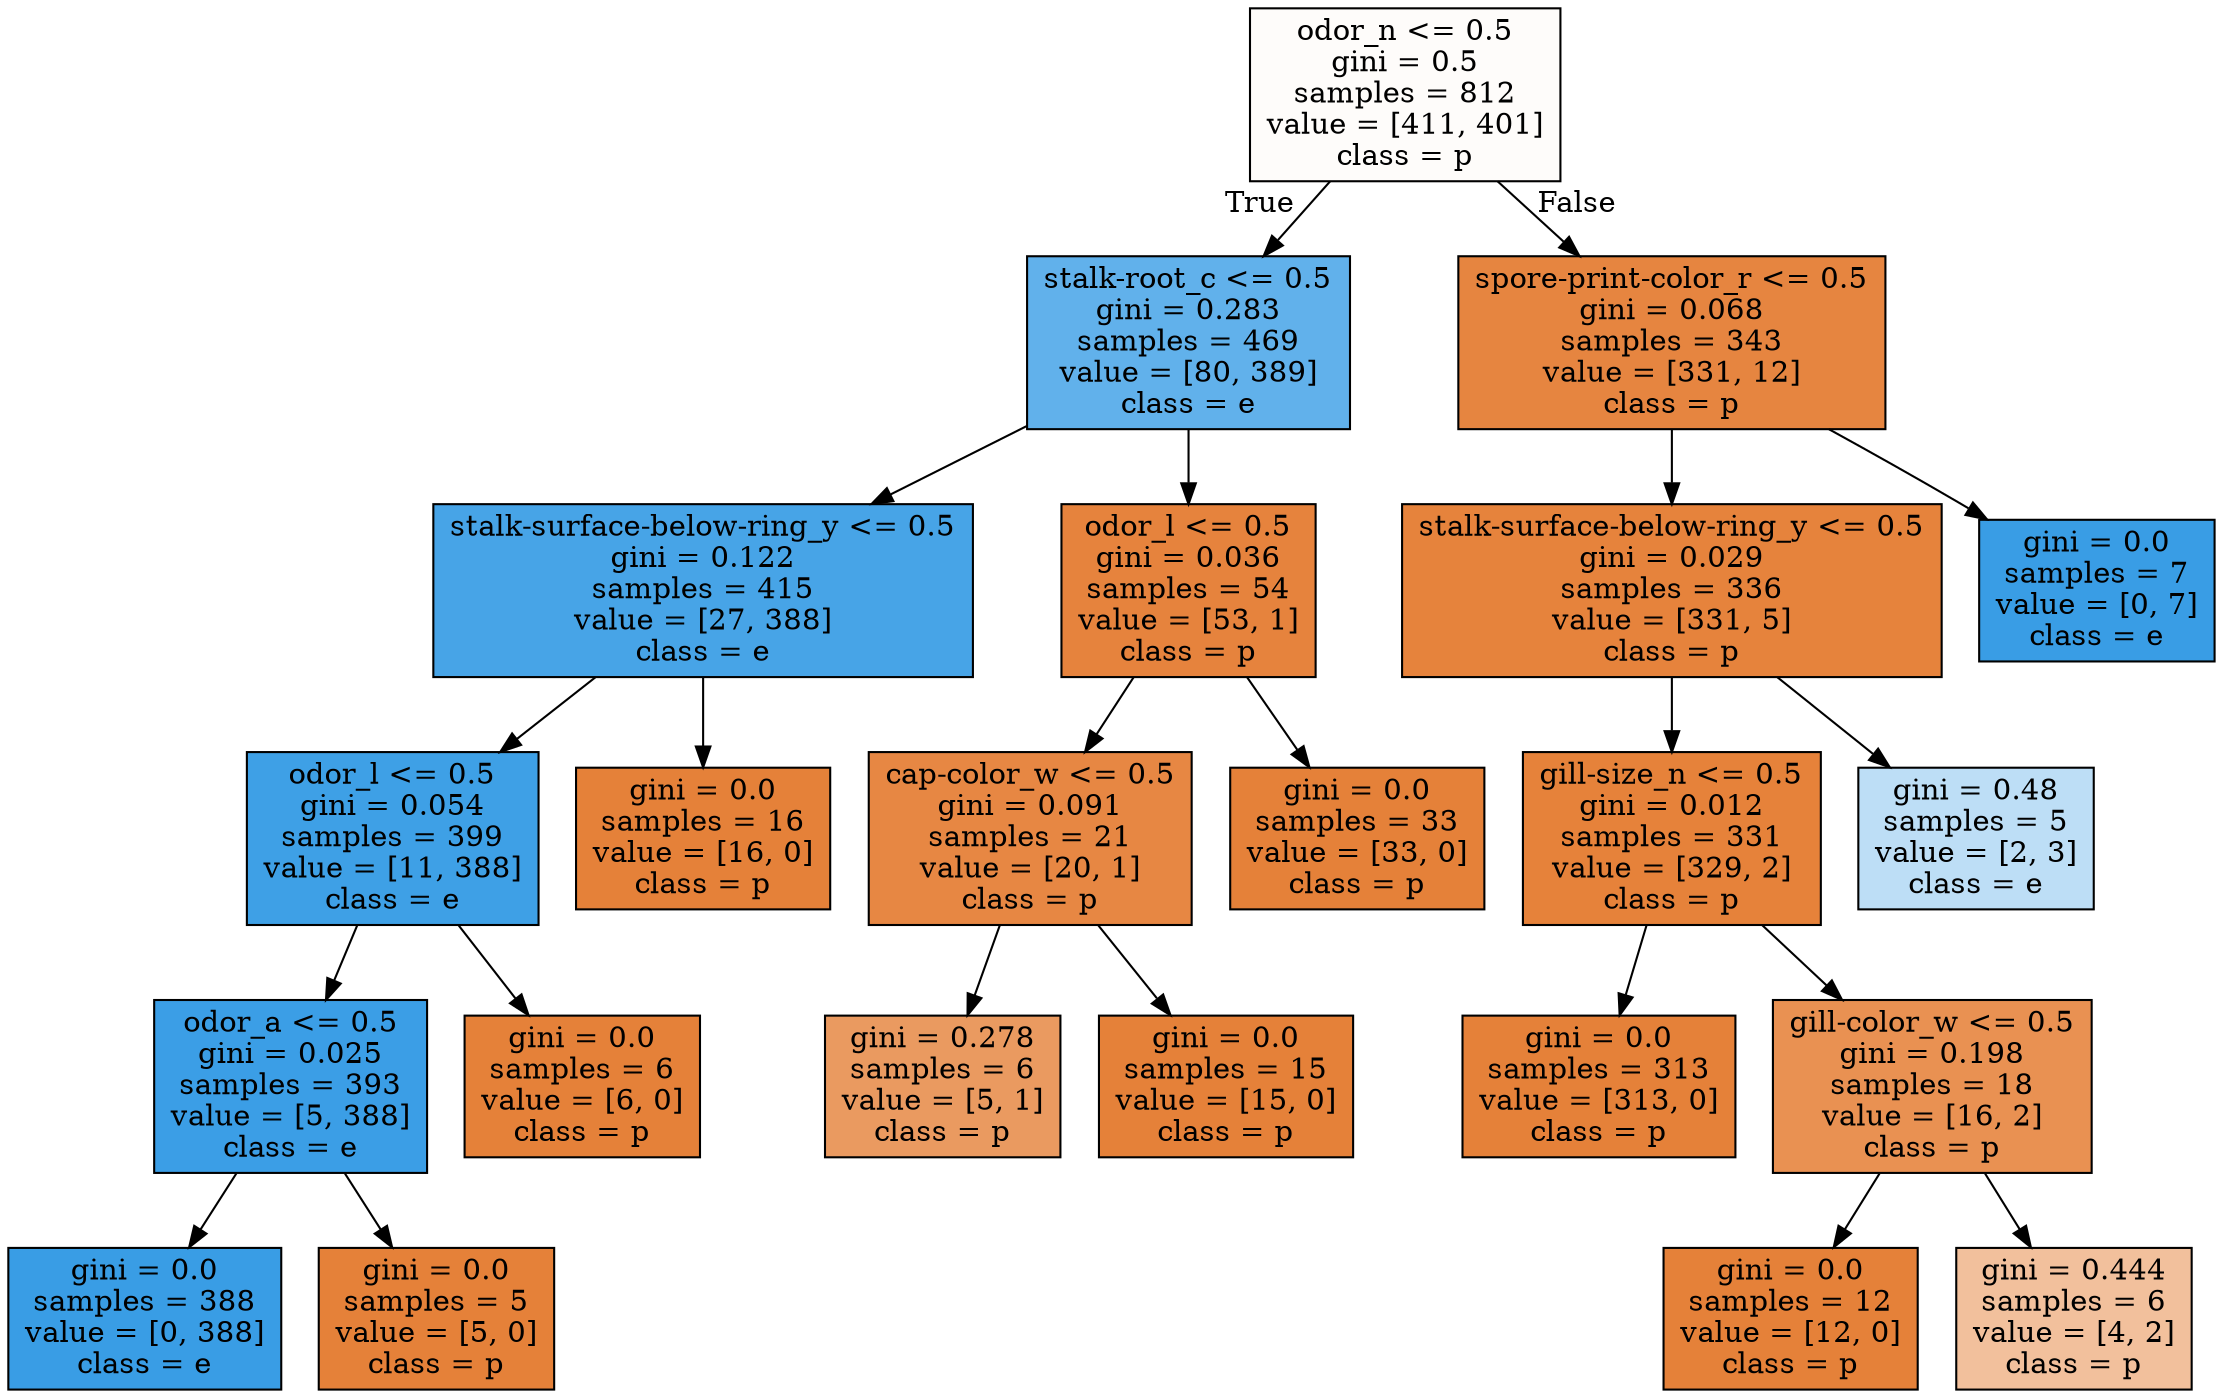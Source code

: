 digraph Tree {
node [shape=box, style="filled", color="black"] ;
0 [label="odor_n <= 0.5\ngini = 0.5\nsamples = 812\nvalue = [411, 401]\nclass = p", fillcolor="#e5813906"] ;
1 [label="stalk-root_c <= 0.5\ngini = 0.283\nsamples = 469\nvalue = [80, 389]\nclass = e", fillcolor="#399de5cb"] ;
0 -> 1 [labeldistance=2.5, labelangle=45, headlabel="True"] ;
2 [label="stalk-surface-below-ring_y <= 0.5\ngini = 0.122\nsamples = 415\nvalue = [27, 388]\nclass = e", fillcolor="#399de5ed"] ;
1 -> 2 ;
3 [label="odor_l <= 0.5\ngini = 0.054\nsamples = 399\nvalue = [11, 388]\nclass = e", fillcolor="#399de5f8"] ;
2 -> 3 ;
4 [label="odor_a <= 0.5\ngini = 0.025\nsamples = 393\nvalue = [5, 388]\nclass = e", fillcolor="#399de5fc"] ;
3 -> 4 ;
5 [label="gini = 0.0\nsamples = 388\nvalue = [0, 388]\nclass = e", fillcolor="#399de5ff"] ;
4 -> 5 ;
6 [label="gini = 0.0\nsamples = 5\nvalue = [5, 0]\nclass = p", fillcolor="#e58139ff"] ;
4 -> 6 ;
7 [label="gini = 0.0\nsamples = 6\nvalue = [6, 0]\nclass = p", fillcolor="#e58139ff"] ;
3 -> 7 ;
8 [label="gini = 0.0\nsamples = 16\nvalue = [16, 0]\nclass = p", fillcolor="#e58139ff"] ;
2 -> 8 ;
9 [label="odor_l <= 0.5\ngini = 0.036\nsamples = 54\nvalue = [53, 1]\nclass = p", fillcolor="#e58139fa"] ;
1 -> 9 ;
10 [label="cap-color_w <= 0.5\ngini = 0.091\nsamples = 21\nvalue = [20, 1]\nclass = p", fillcolor="#e58139f2"] ;
9 -> 10 ;
11 [label="gini = 0.278\nsamples = 6\nvalue = [5, 1]\nclass = p", fillcolor="#e58139cc"] ;
10 -> 11 ;
12 [label="gini = 0.0\nsamples = 15\nvalue = [15, 0]\nclass = p", fillcolor="#e58139ff"] ;
10 -> 12 ;
13 [label="gini = 0.0\nsamples = 33\nvalue = [33, 0]\nclass = p", fillcolor="#e58139ff"] ;
9 -> 13 ;
14 [label="spore-print-color_r <= 0.5\ngini = 0.068\nsamples = 343\nvalue = [331, 12]\nclass = p", fillcolor="#e58139f6"] ;
0 -> 14 [labeldistance=2.5, labelangle=-45, headlabel="False"] ;
15 [label="stalk-surface-below-ring_y <= 0.5\ngini = 0.029\nsamples = 336\nvalue = [331, 5]\nclass = p", fillcolor="#e58139fb"] ;
14 -> 15 ;
16 [label="gill-size_n <= 0.5\ngini = 0.012\nsamples = 331\nvalue = [329, 2]\nclass = p", fillcolor="#e58139fd"] ;
15 -> 16 ;
17 [label="gini = 0.0\nsamples = 313\nvalue = [313, 0]\nclass = p", fillcolor="#e58139ff"] ;
16 -> 17 ;
18 [label="gill-color_w <= 0.5\ngini = 0.198\nsamples = 18\nvalue = [16, 2]\nclass = p", fillcolor="#e58139df"] ;
16 -> 18 ;
19 [label="gini = 0.0\nsamples = 12\nvalue = [12, 0]\nclass = p", fillcolor="#e58139ff"] ;
18 -> 19 ;
20 [label="gini = 0.444\nsamples = 6\nvalue = [4, 2]\nclass = p", fillcolor="#e581397f"] ;
18 -> 20 ;
21 [label="gini = 0.48\nsamples = 5\nvalue = [2, 3]\nclass = e", fillcolor="#399de555"] ;
15 -> 21 ;
22 [label="gini = 0.0\nsamples = 7\nvalue = [0, 7]\nclass = e", fillcolor="#399de5ff"] ;
14 -> 22 ;
}